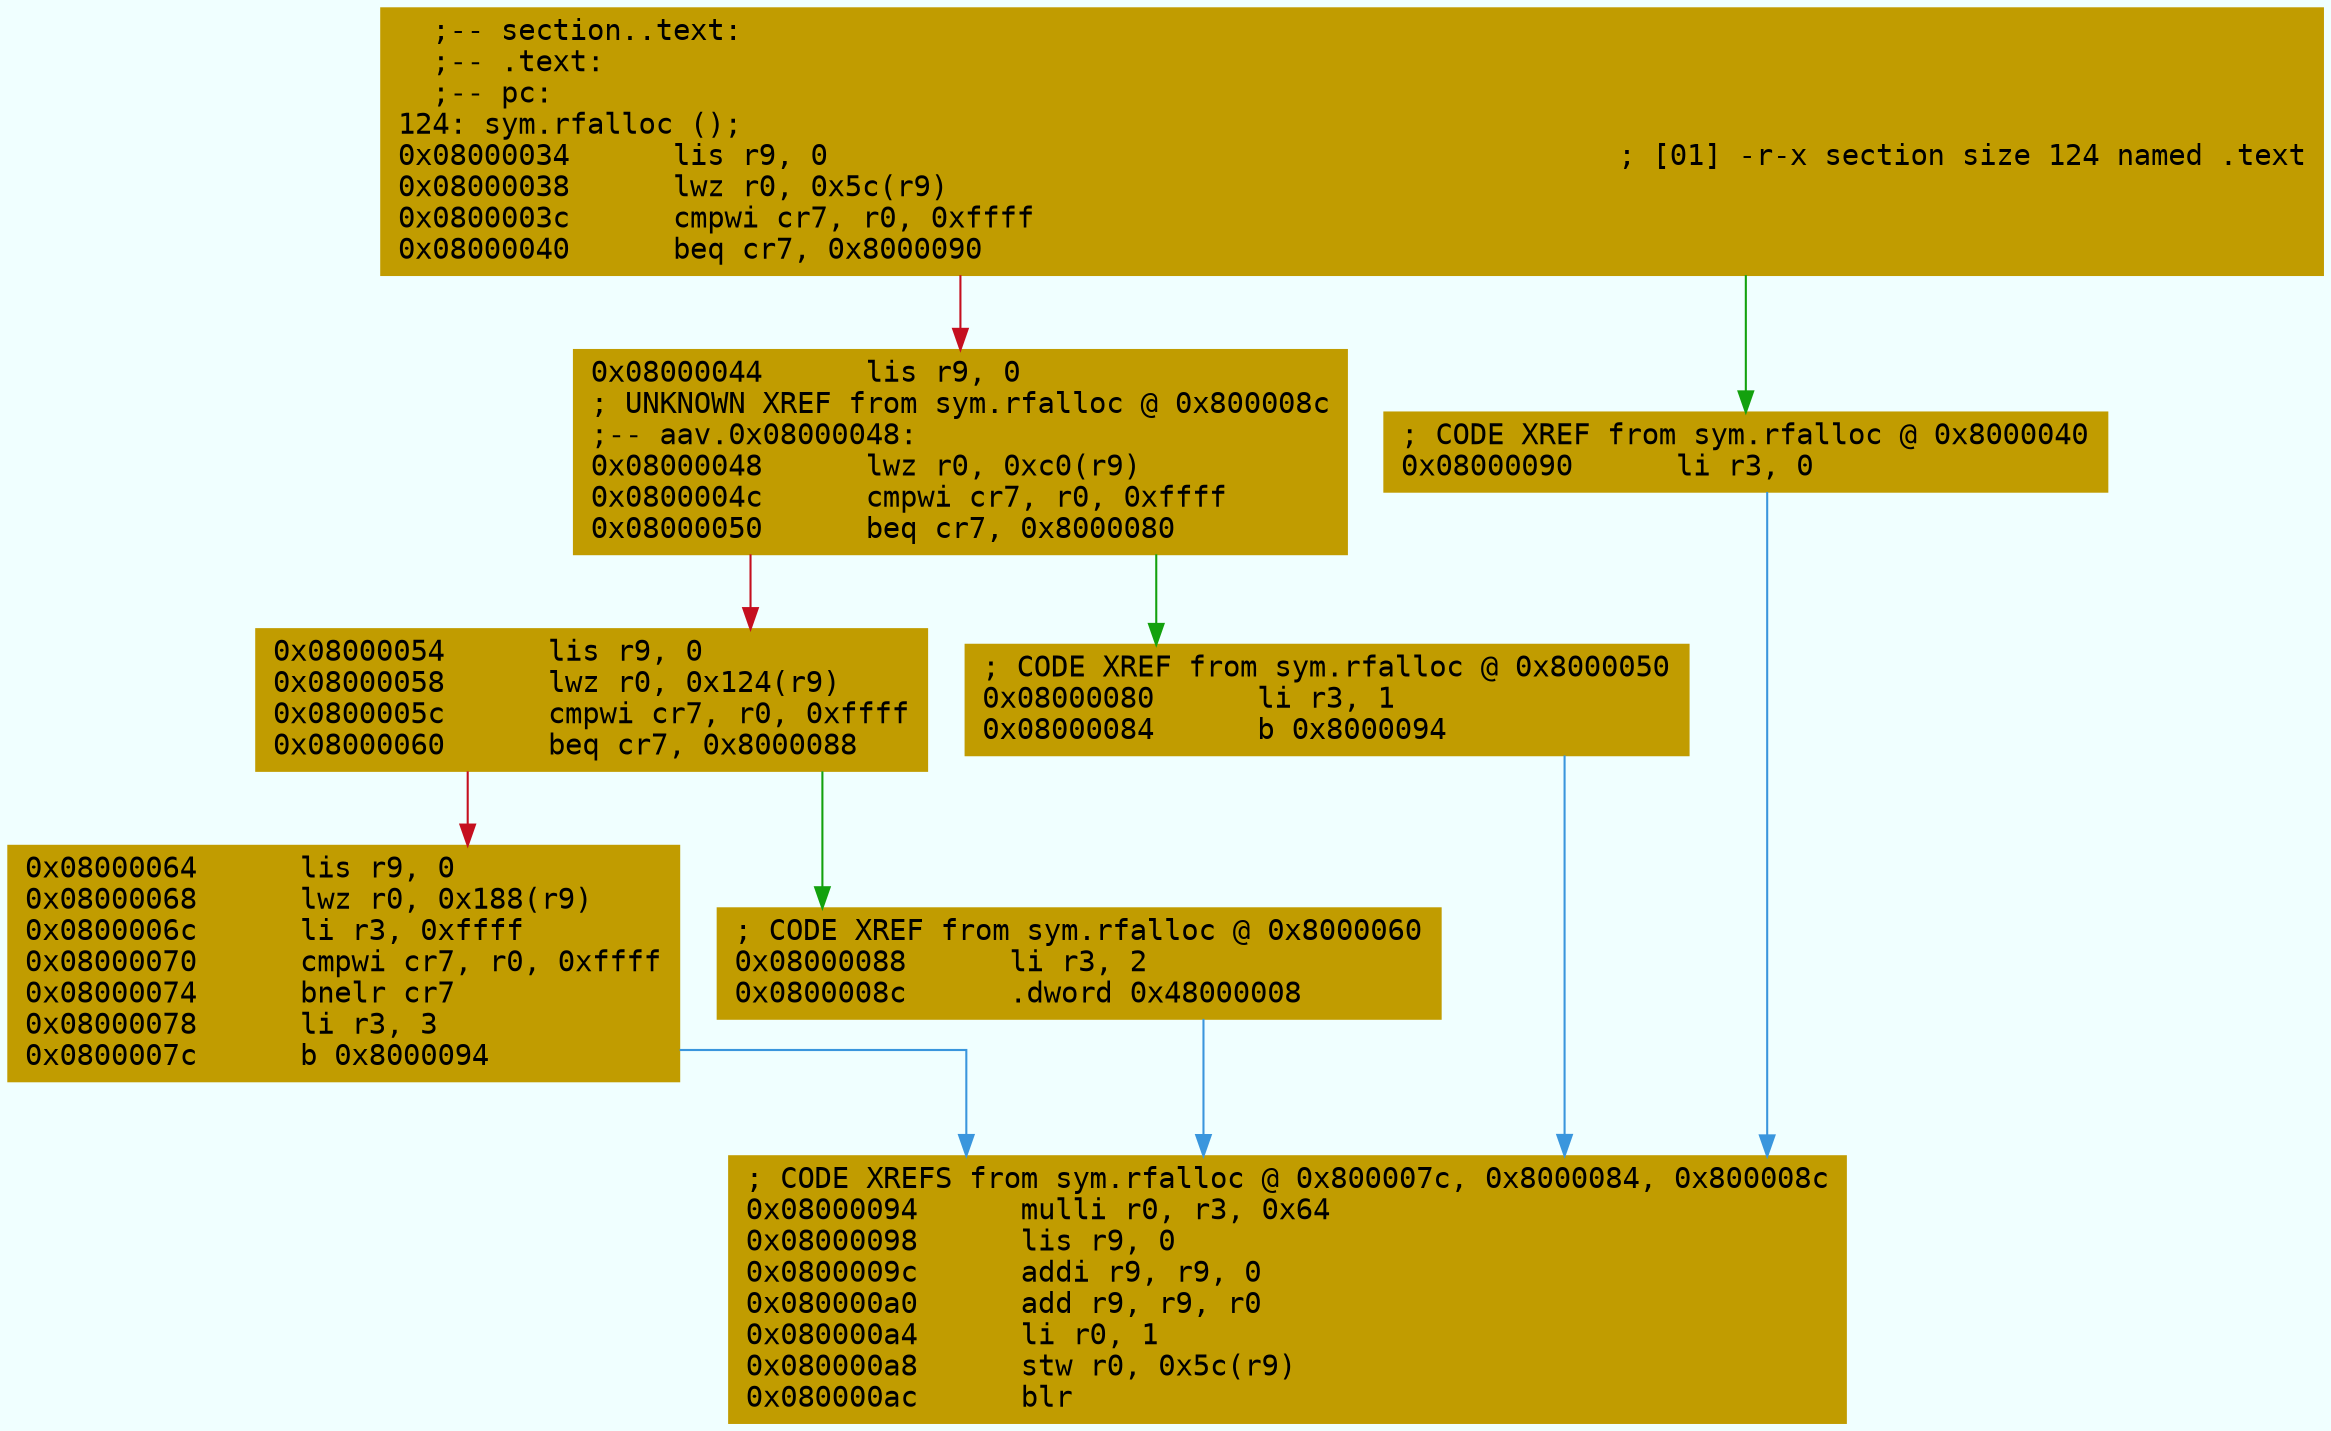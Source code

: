 digraph code {
	graph [bgcolor=azure fontsize=8 fontname="Courier" splines="ortho"];
	node [fillcolor=gray style=filled shape=box];
	edge [arrowhead="normal"];
	"0x08000034" [URL="sym.rfalloc/0x08000034", fillcolor="#c19c00",color="#c19c00", fontname="Courier",label="  ;-- section..text:\l  ;-- .text:\l  ;-- pc:\l124: sym.rfalloc ();\l0x08000034      lis r9, 0                                              ; [01] -r-x section size 124 named .text\l0x08000038      lwz r0, 0x5c(r9)\l0x0800003c      cmpwi cr7, r0, 0xffff\l0x08000040      beq cr7, 0x8000090\l"]
	"0x08000044" [URL="sym.rfalloc/0x08000044", fillcolor="#c19c00",color="#c19c00", fontname="Courier",label="0x08000044      lis r9, 0\l; UNKNOWN XREF from sym.rfalloc @ 0x800008c\l;-- aav.0x08000048:\l0x08000048      lwz r0, 0xc0(r9)\l0x0800004c      cmpwi cr7, r0, 0xffff\l0x08000050      beq cr7, 0x8000080\l"]
	"0x08000054" [URL="sym.rfalloc/0x08000054", fillcolor="#c19c00",color="#c19c00", fontname="Courier",label="0x08000054      lis r9, 0\l0x08000058      lwz r0, 0x124(r9)\l0x0800005c      cmpwi cr7, r0, 0xffff\l0x08000060      beq cr7, 0x8000088\l"]
	"0x08000064" [URL="sym.rfalloc/0x08000064", fillcolor="#c19c00",color="#c19c00", fontname="Courier",label="0x08000064      lis r9, 0\l0x08000068      lwz r0, 0x188(r9)\l0x0800006c      li r3, 0xffff\l0x08000070      cmpwi cr7, r0, 0xffff\l0x08000074      bnelr cr7\l0x08000078      li r3, 3\l0x0800007c      b 0x8000094\l"]
	"0x08000080" [URL="sym.rfalloc/0x08000080", fillcolor="#c19c00",color="#c19c00", fontname="Courier",label="; CODE XREF from sym.rfalloc @ 0x8000050\l0x08000080      li r3, 1\l0x08000084      b 0x8000094\l"]
	"0x08000088" [URL="sym.rfalloc/0x08000088", fillcolor="#c19c00",color="#c19c00", fontname="Courier",label="; CODE XREF from sym.rfalloc @ 0x8000060\l0x08000088      li r3, 2\l0x0800008c      .dword 0x48000008\l"]
	"0x08000090" [URL="sym.rfalloc/0x08000090", fillcolor="#c19c00",color="#c19c00", fontname="Courier",label="; CODE XREF from sym.rfalloc @ 0x8000040\l0x08000090      li r3, 0\l"]
	"0x08000094" [URL="sym.rfalloc/0x08000094", fillcolor="#c19c00",color="#c19c00", fontname="Courier",label="; CODE XREFS from sym.rfalloc @ 0x800007c, 0x8000084, 0x800008c\l0x08000094      mulli r0, r3, 0x64\l0x08000098      lis r9, 0\l0x0800009c      addi r9, r9, 0\l0x080000a0      add r9, r9, r0\l0x080000a4      li r0, 1\l0x080000a8      stw r0, 0x5c(r9)\l0x080000ac      blr\l"]
        "0x08000034" -> "0x08000090" [color="#13a10e"];
        "0x08000034" -> "0x08000044" [color="#c50f1f"];
        "0x08000044" -> "0x08000080" [color="#13a10e"];
        "0x08000044" -> "0x08000054" [color="#c50f1f"];
        "0x08000054" -> "0x08000088" [color="#13a10e"];
        "0x08000054" -> "0x08000064" [color="#c50f1f"];
        "0x08000064" -> "0x08000094" [color="#3a96dd"];
        "0x08000080" -> "0x08000094" [color="#3a96dd"];
        "0x08000088" -> "0x08000094" [color="#3a96dd"];
        "0x08000090" -> "0x08000094" [color="#3a96dd"];
}

